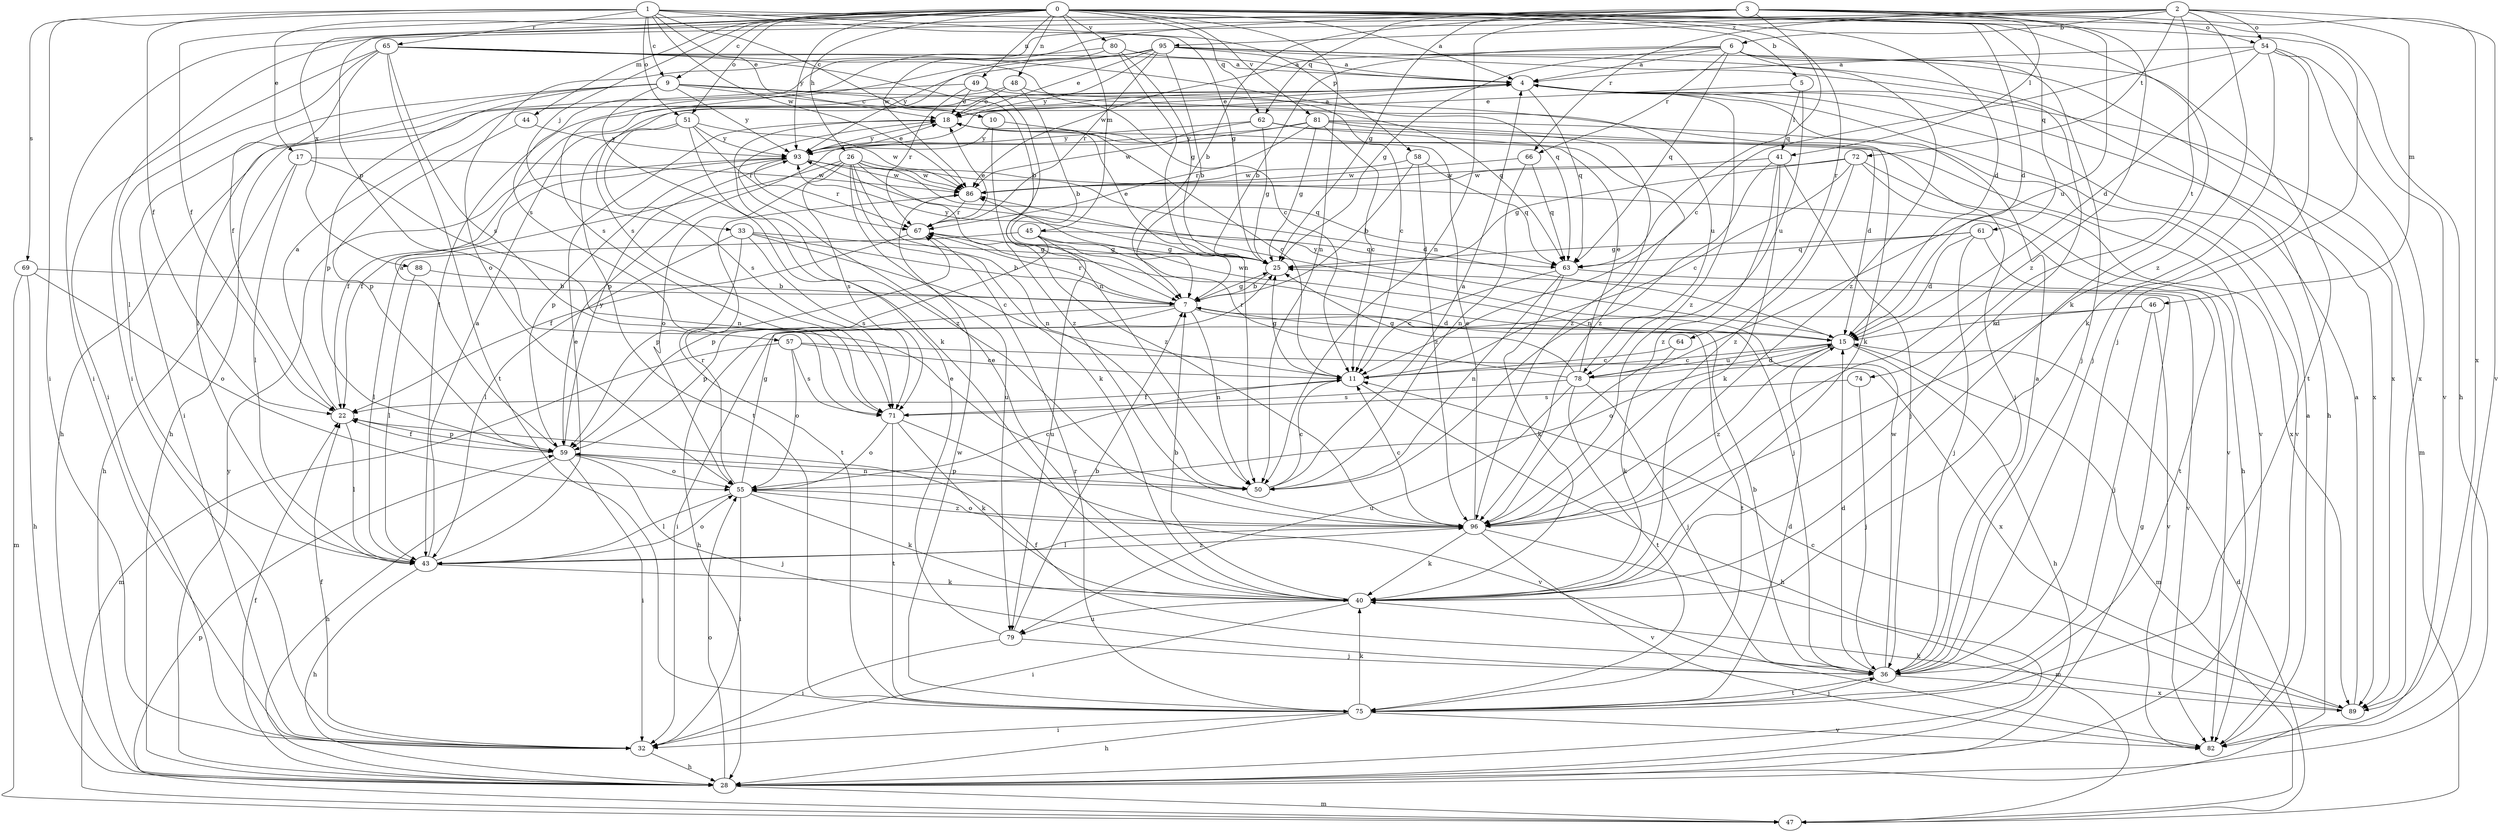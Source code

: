 strict digraph  {
0;
1;
2;
3;
4;
5;
6;
7;
9;
10;
11;
15;
17;
18;
22;
25;
26;
28;
32;
33;
36;
40;
41;
43;
44;
45;
46;
47;
48;
49;
50;
51;
54;
55;
57;
58;
59;
61;
62;
63;
64;
65;
66;
67;
69;
71;
72;
74;
75;
78;
79;
80;
81;
82;
86;
88;
89;
93;
95;
96;
0 -> 4  [label=a];
0 -> 5  [label=b];
0 -> 9  [label=c];
0 -> 15  [label=d];
0 -> 17  [label=e];
0 -> 22  [label=f];
0 -> 26  [label=h];
0 -> 28  [label=h];
0 -> 33  [label=j];
0 -> 36  [label=j];
0 -> 40  [label=k];
0 -> 44  [label=m];
0 -> 45  [label=m];
0 -> 48  [label=n];
0 -> 49  [label=n];
0 -> 50  [label=n];
0 -> 51  [label=o];
0 -> 57  [label=p];
0 -> 61  [label=q];
0 -> 62  [label=q];
0 -> 64  [label=r];
0 -> 80  [label=v];
0 -> 81  [label=v];
0 -> 88  [label=x];
0 -> 93  [label=y];
1 -> 9  [label=c];
1 -> 10  [label=c];
1 -> 15  [label=d];
1 -> 18  [label=e];
1 -> 22  [label=f];
1 -> 25  [label=g];
1 -> 32  [label=i];
1 -> 51  [label=o];
1 -> 58  [label=p];
1 -> 65  [label=r];
1 -> 69  [label=s];
1 -> 86  [label=w];
2 -> 6  [label=b];
2 -> 32  [label=i];
2 -> 46  [label=m];
2 -> 54  [label=o];
2 -> 66  [label=r];
2 -> 71  [label=s];
2 -> 72  [label=t];
2 -> 74  [label=t];
2 -> 82  [label=v];
2 -> 95  [label=z];
2 -> 96  [label=z];
3 -> 7  [label=b];
3 -> 25  [label=g];
3 -> 32  [label=i];
3 -> 41  [label=l];
3 -> 50  [label=n];
3 -> 54  [label=o];
3 -> 62  [label=q];
3 -> 63  [label=q];
3 -> 78  [label=u];
3 -> 86  [label=w];
3 -> 89  [label=x];
3 -> 96  [label=z];
4 -> 18  [label=e];
4 -> 47  [label=m];
4 -> 63  [label=q];
4 -> 89  [label=x];
4 -> 96  [label=z];
5 -> 18  [label=e];
5 -> 41  [label=l];
5 -> 78  [label=u];
6 -> 4  [label=a];
6 -> 7  [label=b];
6 -> 25  [label=g];
6 -> 36  [label=j];
6 -> 63  [label=q];
6 -> 66  [label=r];
6 -> 75  [label=t];
6 -> 86  [label=w];
6 -> 96  [label=z];
7 -> 15  [label=d];
7 -> 25  [label=g];
7 -> 28  [label=h];
7 -> 50  [label=n];
7 -> 59  [label=p];
7 -> 67  [label=r];
7 -> 75  [label=t];
9 -> 10  [label=c];
9 -> 32  [label=i];
9 -> 40  [label=k];
9 -> 43  [label=l];
9 -> 59  [label=p];
9 -> 63  [label=q];
9 -> 78  [label=u];
9 -> 93  [label=y];
10 -> 11  [label=c];
10 -> 93  [label=y];
10 -> 96  [label=z];
11 -> 22  [label=f];
11 -> 25  [label=g];
11 -> 28  [label=h];
15 -> 11  [label=c];
15 -> 28  [label=h];
15 -> 47  [label=m];
15 -> 55  [label=o];
15 -> 78  [label=u];
15 -> 86  [label=w];
15 -> 93  [label=y];
15 -> 96  [label=z];
17 -> 28  [label=h];
17 -> 43  [label=l];
17 -> 50  [label=n];
17 -> 86  [label=w];
18 -> 4  [label=a];
18 -> 82  [label=v];
18 -> 93  [label=y];
22 -> 4  [label=a];
22 -> 43  [label=l];
22 -> 59  [label=p];
25 -> 7  [label=b];
25 -> 18  [label=e];
25 -> 93  [label=y];
26 -> 15  [label=d];
26 -> 22  [label=f];
26 -> 40  [label=k];
26 -> 50  [label=n];
26 -> 55  [label=o];
26 -> 63  [label=q];
26 -> 71  [label=s];
26 -> 79  [label=u];
26 -> 86  [label=w];
26 -> 96  [label=z];
28 -> 22  [label=f];
28 -> 25  [label=g];
28 -> 47  [label=m];
28 -> 55  [label=o];
28 -> 93  [label=y];
32 -> 22  [label=f];
32 -> 28  [label=h];
33 -> 7  [label=b];
33 -> 11  [label=c];
33 -> 25  [label=g];
33 -> 43  [label=l];
33 -> 59  [label=p];
33 -> 71  [label=s];
36 -> 4  [label=a];
36 -> 7  [label=b];
36 -> 15  [label=d];
36 -> 22  [label=f];
36 -> 75  [label=t];
36 -> 86  [label=w];
36 -> 89  [label=x];
40 -> 7  [label=b];
40 -> 18  [label=e];
40 -> 32  [label=i];
40 -> 79  [label=u];
41 -> 36  [label=j];
41 -> 40  [label=k];
41 -> 50  [label=n];
41 -> 86  [label=w];
41 -> 96  [label=z];
43 -> 4  [label=a];
43 -> 18  [label=e];
43 -> 28  [label=h];
43 -> 40  [label=k];
43 -> 55  [label=o];
43 -> 96  [label=z];
44 -> 59  [label=p];
44 -> 93  [label=y];
45 -> 25  [label=g];
45 -> 36  [label=j];
45 -> 43  [label=l];
45 -> 59  [label=p];
45 -> 63  [label=q];
45 -> 79  [label=u];
46 -> 15  [label=d];
46 -> 32  [label=i];
46 -> 36  [label=j];
46 -> 82  [label=v];
47 -> 15  [label=d];
47 -> 59  [label=p];
48 -> 7  [label=b];
48 -> 18  [label=e];
48 -> 28  [label=h];
48 -> 40  [label=k];
49 -> 11  [label=c];
49 -> 18  [label=e];
49 -> 28  [label=h];
49 -> 50  [label=n];
49 -> 67  [label=r];
50 -> 4  [label=a];
50 -> 11  [label=c];
50 -> 59  [label=p];
51 -> 67  [label=r];
51 -> 71  [label=s];
51 -> 75  [label=t];
51 -> 86  [label=w];
51 -> 93  [label=y];
51 -> 96  [label=z];
54 -> 4  [label=a];
54 -> 11  [label=c];
54 -> 15  [label=d];
54 -> 36  [label=j];
54 -> 40  [label=k];
54 -> 82  [label=v];
54 -> 89  [label=x];
55 -> 11  [label=c];
55 -> 25  [label=g];
55 -> 32  [label=i];
55 -> 40  [label=k];
55 -> 43  [label=l];
55 -> 67  [label=r];
55 -> 96  [label=z];
57 -> 11  [label=c];
57 -> 47  [label=m];
57 -> 55  [label=o];
57 -> 71  [label=s];
57 -> 89  [label=x];
58 -> 7  [label=b];
58 -> 63  [label=q];
58 -> 86  [label=w];
58 -> 96  [label=z];
59 -> 4  [label=a];
59 -> 22  [label=f];
59 -> 28  [label=h];
59 -> 32  [label=i];
59 -> 36  [label=j];
59 -> 50  [label=n];
59 -> 55  [label=o];
59 -> 93  [label=y];
61 -> 15  [label=d];
61 -> 25  [label=g];
61 -> 36  [label=j];
61 -> 63  [label=q];
61 -> 75  [label=t];
62 -> 15  [label=d];
62 -> 25  [label=g];
62 -> 59  [label=p];
62 -> 93  [label=y];
62 -> 96  [label=z];
63 -> 11  [label=c];
63 -> 40  [label=k];
63 -> 50  [label=n];
63 -> 82  [label=v];
64 -> 11  [label=c];
64 -> 40  [label=k];
65 -> 4  [label=a];
65 -> 7  [label=b];
65 -> 11  [label=c];
65 -> 22  [label=f];
65 -> 32  [label=i];
65 -> 43  [label=l];
65 -> 63  [label=q];
65 -> 71  [label=s];
65 -> 75  [label=t];
66 -> 50  [label=n];
66 -> 63  [label=q];
66 -> 86  [label=w];
67 -> 18  [label=e];
67 -> 22  [label=f];
67 -> 25  [label=g];
69 -> 7  [label=b];
69 -> 28  [label=h];
69 -> 47  [label=m];
69 -> 55  [label=o];
71 -> 40  [label=k];
71 -> 55  [label=o];
71 -> 75  [label=t];
71 -> 82  [label=v];
72 -> 11  [label=c];
72 -> 25  [label=g];
72 -> 28  [label=h];
72 -> 86  [label=w];
72 -> 89  [label=x];
72 -> 96  [label=z];
74 -> 36  [label=j];
74 -> 71  [label=s];
75 -> 15  [label=d];
75 -> 28  [label=h];
75 -> 32  [label=i];
75 -> 36  [label=j];
75 -> 40  [label=k];
75 -> 67  [label=r];
75 -> 82  [label=v];
75 -> 86  [label=w];
78 -> 15  [label=d];
78 -> 18  [label=e];
78 -> 25  [label=g];
78 -> 36  [label=j];
78 -> 67  [label=r];
78 -> 71  [label=s];
78 -> 75  [label=t];
78 -> 79  [label=u];
79 -> 7  [label=b];
79 -> 18  [label=e];
79 -> 32  [label=i];
79 -> 36  [label=j];
80 -> 4  [label=a];
80 -> 25  [label=g];
80 -> 50  [label=n];
80 -> 71  [label=s];
80 -> 93  [label=y];
81 -> 11  [label=c];
81 -> 25  [label=g];
81 -> 36  [label=j];
81 -> 67  [label=r];
81 -> 82  [label=v];
81 -> 86  [label=w];
81 -> 93  [label=y];
81 -> 96  [label=z];
82 -> 4  [label=a];
86 -> 67  [label=r];
86 -> 75  [label=t];
88 -> 7  [label=b];
88 -> 43  [label=l];
89 -> 4  [label=a];
89 -> 11  [label=c];
89 -> 40  [label=k];
93 -> 18  [label=e];
93 -> 22  [label=f];
93 -> 59  [label=p];
93 -> 67  [label=r];
93 -> 82  [label=v];
93 -> 86  [label=w];
95 -> 4  [label=a];
95 -> 7  [label=b];
95 -> 18  [label=e];
95 -> 28  [label=h];
95 -> 40  [label=k];
95 -> 43  [label=l];
95 -> 55  [label=o];
95 -> 67  [label=r];
95 -> 71  [label=s];
95 -> 89  [label=x];
95 -> 93  [label=y];
96 -> 11  [label=c];
96 -> 18  [label=e];
96 -> 40  [label=k];
96 -> 43  [label=l];
96 -> 47  [label=m];
96 -> 55  [label=o];
96 -> 82  [label=v];
}
